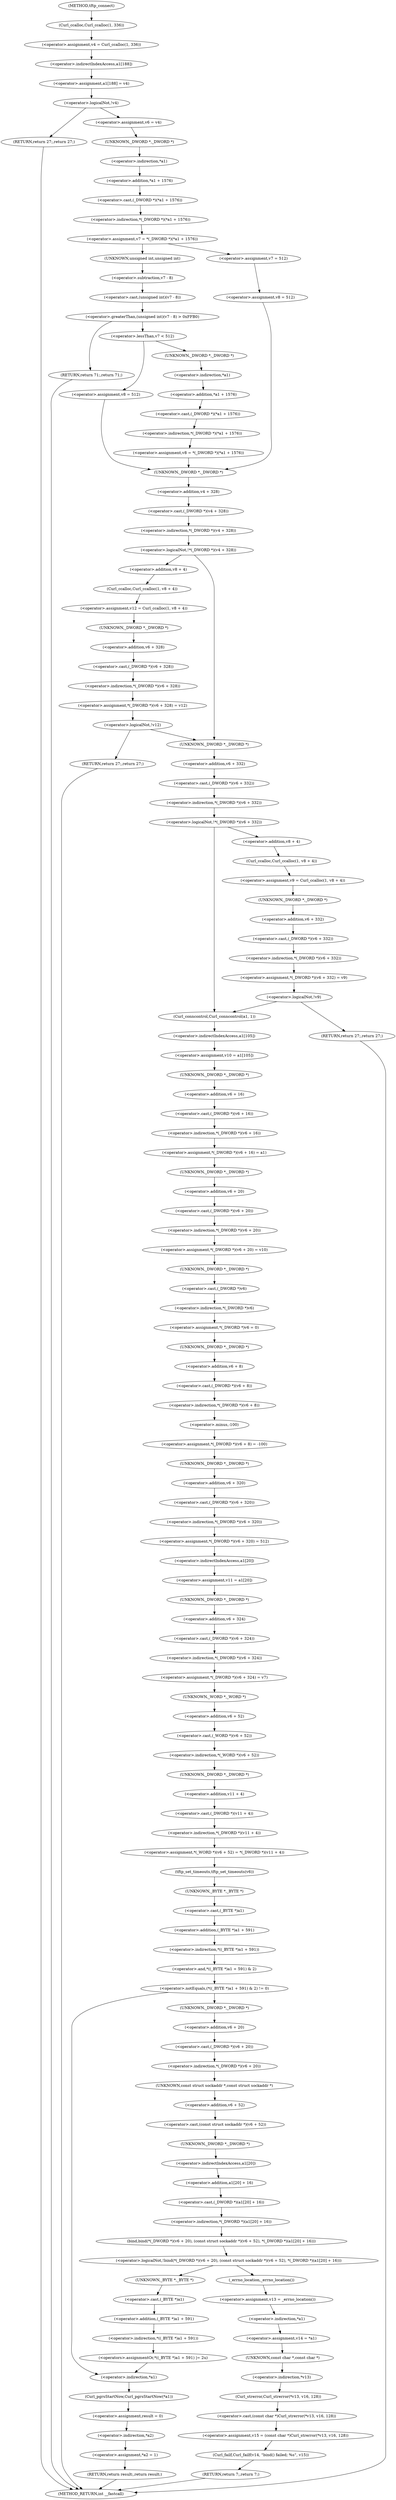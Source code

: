 digraph tftp_connect {  
"1000131" [label = "(<operator>.assignment,v4 = Curl_ccalloc(1, 336))" ]
"1000133" [label = "(Curl_ccalloc,Curl_ccalloc(1, 336))" ]
"1000136" [label = "(<operator>.assignment,a1[188] = v4)" ]
"1000137" [label = "(<operator>.indirectIndexAccess,a1[188])" ]
"1000142" [label = "(<operator>.logicalNot,!v4)" ]
"1000144" [label = "(RETURN,return 27;,return 27;)" ]
"1000146" [label = "(<operator>.assignment,v6 = v4)" ]
"1000149" [label = "(<operator>.assignment,v7 = *(_DWORD *)(*a1 + 1576))" ]
"1000151" [label = "(<operator>.indirection,*(_DWORD *)(*a1 + 1576))" ]
"1000152" [label = "(<operator>.cast,(_DWORD *)(*a1 + 1576))" ]
"1000153" [label = "(UNKNOWN,_DWORD *,_DWORD *)" ]
"1000154" [label = "(<operator>.addition,*a1 + 1576)" ]
"1000155" [label = "(<operator>.indirection,*a1)" ]
"1000162" [label = "(<operator>.greaterThan,(unsigned int)(v7 - 8) > 0xFFB0)" ]
"1000163" [label = "(<operator>.cast,(unsigned int)(v7 - 8))" ]
"1000164" [label = "(UNKNOWN,unsigned int,unsigned int)" ]
"1000165" [label = "(<operator>.subtraction,v7 - 8)" ]
"1000169" [label = "(RETURN,return 71;,return 71;)" ]
"1000172" [label = "(<operator>.lessThan,v7 < 512)" ]
"1000175" [label = "(<operator>.assignment,v8 = 512)" ]
"1000179" [label = "(<operator>.assignment,v8 = *(_DWORD *)(*a1 + 1576))" ]
"1000181" [label = "(<operator>.indirection,*(_DWORD *)(*a1 + 1576))" ]
"1000182" [label = "(<operator>.cast,(_DWORD *)(*a1 + 1576))" ]
"1000183" [label = "(UNKNOWN,_DWORD *,_DWORD *)" ]
"1000184" [label = "(<operator>.addition,*a1 + 1576)" ]
"1000185" [label = "(<operator>.indirection,*a1)" ]
"1000190" [label = "(<operator>.assignment,v7 = 512)" ]
"1000193" [label = "(<operator>.assignment,v8 = 512)" ]
"1000197" [label = "(<operator>.logicalNot,!*(_DWORD *)(v4 + 328))" ]
"1000198" [label = "(<operator>.indirection,*(_DWORD *)(v4 + 328))" ]
"1000199" [label = "(<operator>.cast,(_DWORD *)(v4 + 328))" ]
"1000200" [label = "(UNKNOWN,_DWORD *,_DWORD *)" ]
"1000201" [label = "(<operator>.addition,v4 + 328)" ]
"1000205" [label = "(<operator>.assignment,v12 = Curl_ccalloc(1, v8 + 4))" ]
"1000207" [label = "(Curl_ccalloc,Curl_ccalloc(1, v8 + 4))" ]
"1000209" [label = "(<operator>.addition,v8 + 4)" ]
"1000212" [label = "(<operator>.assignment,*(_DWORD *)(v6 + 328) = v12)" ]
"1000213" [label = "(<operator>.indirection,*(_DWORD *)(v6 + 328))" ]
"1000214" [label = "(<operator>.cast,(_DWORD *)(v6 + 328))" ]
"1000215" [label = "(UNKNOWN,_DWORD *,_DWORD *)" ]
"1000216" [label = "(<operator>.addition,v6 + 328)" ]
"1000221" [label = "(<operator>.logicalNot,!v12)" ]
"1000223" [label = "(RETURN,return 27;,return 27;)" ]
"1000226" [label = "(<operator>.logicalNot,!*(_DWORD *)(v6 + 332))" ]
"1000227" [label = "(<operator>.indirection,*(_DWORD *)(v6 + 332))" ]
"1000228" [label = "(<operator>.cast,(_DWORD *)(v6 + 332))" ]
"1000229" [label = "(UNKNOWN,_DWORD *,_DWORD *)" ]
"1000230" [label = "(<operator>.addition,v6 + 332)" ]
"1000234" [label = "(<operator>.assignment,v9 = Curl_ccalloc(1, v8 + 4))" ]
"1000236" [label = "(Curl_ccalloc,Curl_ccalloc(1, v8 + 4))" ]
"1000238" [label = "(<operator>.addition,v8 + 4)" ]
"1000241" [label = "(<operator>.assignment,*(_DWORD *)(v6 + 332) = v9)" ]
"1000242" [label = "(<operator>.indirection,*(_DWORD *)(v6 + 332))" ]
"1000243" [label = "(<operator>.cast,(_DWORD *)(v6 + 332))" ]
"1000244" [label = "(UNKNOWN,_DWORD *,_DWORD *)" ]
"1000245" [label = "(<operator>.addition,v6 + 332)" ]
"1000250" [label = "(<operator>.logicalNot,!v9)" ]
"1000252" [label = "(RETURN,return 27;,return 27;)" ]
"1000254" [label = "(Curl_conncontrol,Curl_conncontrol(a1, 1))" ]
"1000257" [label = "(<operator>.assignment,v10 = a1[105])" ]
"1000259" [label = "(<operator>.indirectIndexAccess,a1[105])" ]
"1000262" [label = "(<operator>.assignment,*(_DWORD *)(v6 + 16) = a1)" ]
"1000263" [label = "(<operator>.indirection,*(_DWORD *)(v6 + 16))" ]
"1000264" [label = "(<operator>.cast,(_DWORD *)(v6 + 16))" ]
"1000265" [label = "(UNKNOWN,_DWORD *,_DWORD *)" ]
"1000266" [label = "(<operator>.addition,v6 + 16)" ]
"1000270" [label = "(<operator>.assignment,*(_DWORD *)(v6 + 20) = v10)" ]
"1000271" [label = "(<operator>.indirection,*(_DWORD *)(v6 + 20))" ]
"1000272" [label = "(<operator>.cast,(_DWORD *)(v6 + 20))" ]
"1000273" [label = "(UNKNOWN,_DWORD *,_DWORD *)" ]
"1000274" [label = "(<operator>.addition,v6 + 20)" ]
"1000278" [label = "(<operator>.assignment,*(_DWORD *)v6 = 0)" ]
"1000279" [label = "(<operator>.indirection,*(_DWORD *)v6)" ]
"1000280" [label = "(<operator>.cast,(_DWORD *)v6)" ]
"1000281" [label = "(UNKNOWN,_DWORD *,_DWORD *)" ]
"1000284" [label = "(<operator>.assignment,*(_DWORD *)(v6 + 8) = -100)" ]
"1000285" [label = "(<operator>.indirection,*(_DWORD *)(v6 + 8))" ]
"1000286" [label = "(<operator>.cast,(_DWORD *)(v6 + 8))" ]
"1000287" [label = "(UNKNOWN,_DWORD *,_DWORD *)" ]
"1000288" [label = "(<operator>.addition,v6 + 8)" ]
"1000291" [label = "(<operator>.minus,-100)" ]
"1000293" [label = "(<operator>.assignment,*(_DWORD *)(v6 + 320) = 512)" ]
"1000294" [label = "(<operator>.indirection,*(_DWORD *)(v6 + 320))" ]
"1000295" [label = "(<operator>.cast,(_DWORD *)(v6 + 320))" ]
"1000296" [label = "(UNKNOWN,_DWORD *,_DWORD *)" ]
"1000297" [label = "(<operator>.addition,v6 + 320)" ]
"1000301" [label = "(<operator>.assignment,v11 = a1[20])" ]
"1000303" [label = "(<operator>.indirectIndexAccess,a1[20])" ]
"1000306" [label = "(<operator>.assignment,*(_DWORD *)(v6 + 324) = v7)" ]
"1000307" [label = "(<operator>.indirection,*(_DWORD *)(v6 + 324))" ]
"1000308" [label = "(<operator>.cast,(_DWORD *)(v6 + 324))" ]
"1000309" [label = "(UNKNOWN,_DWORD *,_DWORD *)" ]
"1000310" [label = "(<operator>.addition,v6 + 324)" ]
"1000314" [label = "(<operator>.assignment,*(_WORD *)(v6 + 52) = *(_DWORD *)(v11 + 4))" ]
"1000315" [label = "(<operator>.indirection,*(_WORD *)(v6 + 52))" ]
"1000316" [label = "(<operator>.cast,(_WORD *)(v6 + 52))" ]
"1000317" [label = "(UNKNOWN,_WORD *,_WORD *)" ]
"1000318" [label = "(<operator>.addition,v6 + 52)" ]
"1000321" [label = "(<operator>.indirection,*(_DWORD *)(v11 + 4))" ]
"1000322" [label = "(<operator>.cast,(_DWORD *)(v11 + 4))" ]
"1000323" [label = "(UNKNOWN,_DWORD *,_DWORD *)" ]
"1000324" [label = "(<operator>.addition,v11 + 4)" ]
"1000327" [label = "(tftp_set_timeouts,tftp_set_timeouts(v6))" ]
"1000330" [label = "(<operator>.notEquals,(*((_BYTE *)a1 + 591) & 2) != 0)" ]
"1000331" [label = "(<operator>.and,*((_BYTE *)a1 + 591) & 2)" ]
"1000332" [label = "(<operator>.indirection,*((_BYTE *)a1 + 591))" ]
"1000333" [label = "(<operator>.addition,(_BYTE *)a1 + 591)" ]
"1000334" [label = "(<operator>.cast,(_BYTE *)a1)" ]
"1000335" [label = "(UNKNOWN,_BYTE *,_BYTE *)" ]
"1000342" [label = "(<operator>.logicalNot,!bind(*(_DWORD *)(v6 + 20), (const struct sockaddr *)(v6 + 52), *(_DWORD *)(a1[20] + 16)))" ]
"1000343" [label = "(bind,bind(*(_DWORD *)(v6 + 20), (const struct sockaddr *)(v6 + 52), *(_DWORD *)(a1[20] + 16)))" ]
"1000344" [label = "(<operator>.indirection,*(_DWORD *)(v6 + 20))" ]
"1000345" [label = "(<operator>.cast,(_DWORD *)(v6 + 20))" ]
"1000346" [label = "(UNKNOWN,_DWORD *,_DWORD *)" ]
"1000347" [label = "(<operator>.addition,v6 + 20)" ]
"1000350" [label = "(<operator>.cast,(const struct sockaddr *)(v6 + 52))" ]
"1000351" [label = "(UNKNOWN,const struct sockaddr *,const struct sockaddr *)" ]
"1000352" [label = "(<operator>.addition,v6 + 52)" ]
"1000355" [label = "(<operator>.indirection,*(_DWORD *)(a1[20] + 16))" ]
"1000356" [label = "(<operator>.cast,(_DWORD *)(a1[20] + 16))" ]
"1000357" [label = "(UNKNOWN,_DWORD *,_DWORD *)" ]
"1000358" [label = "(<operator>.addition,a1[20] + 16)" ]
"1000359" [label = "(<operator>.indirectIndexAccess,a1[20])" ]
"1000364" [label = "(<operators>.assignmentOr,*((_BYTE *)a1 + 591) |= 2u)" ]
"1000365" [label = "(<operator>.indirection,*((_BYTE *)a1 + 591))" ]
"1000366" [label = "(<operator>.addition,(_BYTE *)a1 + 591)" ]
"1000367" [label = "(<operator>.cast,(_BYTE *)a1)" ]
"1000368" [label = "(UNKNOWN,_BYTE *,_BYTE *)" ]
"1000373" [label = "(Curl_pgrsStartNow,Curl_pgrsStartNow(*a1))" ]
"1000374" [label = "(<operator>.indirection,*a1)" ]
"1000376" [label = "(<operator>.assignment,result = 0)" ]
"1000379" [label = "(<operator>.assignment,*a2 = 1)" ]
"1000380" [label = "(<operator>.indirection,*a2)" ]
"1000383" [label = "(RETURN,return result;,return result;)" ]
"1000385" [label = "(<operator>.assignment,v13 = _errno_location())" ]
"1000387" [label = "(_errno_location,_errno_location())" ]
"1000388" [label = "(<operator>.assignment,v14 = *a1)" ]
"1000390" [label = "(<operator>.indirection,*a1)" ]
"1000392" [label = "(<operator>.assignment,v15 = (const char *)Curl_strerror(*v13, v16, 128))" ]
"1000394" [label = "(<operator>.cast,(const char *)Curl_strerror(*v13, v16, 128))" ]
"1000395" [label = "(UNKNOWN,const char *,const char *)" ]
"1000396" [label = "(Curl_strerror,Curl_strerror(*v13, v16, 128))" ]
"1000397" [label = "(<operator>.indirection,*v13)" ]
"1000401" [label = "(Curl_failf,Curl_failf(v14, \"bind() failed; %s\", v15))" ]
"1000405" [label = "(RETURN,return 7;,return 7;)" ]
"1000114" [label = "(METHOD,tftp_connect)" ]
"1000407" [label = "(METHOD_RETURN,int __fastcall)" ]
  "1000131" -> "1000137" 
  "1000133" -> "1000131" 
  "1000136" -> "1000142" 
  "1000137" -> "1000136" 
  "1000142" -> "1000144" 
  "1000142" -> "1000146" 
  "1000144" -> "1000407" 
  "1000146" -> "1000153" 
  "1000149" -> "1000164" 
  "1000149" -> "1000190" 
  "1000151" -> "1000149" 
  "1000152" -> "1000151" 
  "1000153" -> "1000155" 
  "1000154" -> "1000152" 
  "1000155" -> "1000154" 
  "1000162" -> "1000169" 
  "1000162" -> "1000172" 
  "1000163" -> "1000162" 
  "1000164" -> "1000165" 
  "1000165" -> "1000163" 
  "1000169" -> "1000407" 
  "1000172" -> "1000175" 
  "1000172" -> "1000183" 
  "1000175" -> "1000200" 
  "1000179" -> "1000200" 
  "1000181" -> "1000179" 
  "1000182" -> "1000181" 
  "1000183" -> "1000185" 
  "1000184" -> "1000182" 
  "1000185" -> "1000184" 
  "1000190" -> "1000193" 
  "1000193" -> "1000200" 
  "1000197" -> "1000229" 
  "1000197" -> "1000209" 
  "1000198" -> "1000197" 
  "1000199" -> "1000198" 
  "1000200" -> "1000201" 
  "1000201" -> "1000199" 
  "1000205" -> "1000215" 
  "1000207" -> "1000205" 
  "1000209" -> "1000207" 
  "1000212" -> "1000221" 
  "1000213" -> "1000212" 
  "1000214" -> "1000213" 
  "1000215" -> "1000216" 
  "1000216" -> "1000214" 
  "1000221" -> "1000229" 
  "1000221" -> "1000223" 
  "1000223" -> "1000407" 
  "1000226" -> "1000238" 
  "1000226" -> "1000254" 
  "1000227" -> "1000226" 
  "1000228" -> "1000227" 
  "1000229" -> "1000230" 
  "1000230" -> "1000228" 
  "1000234" -> "1000244" 
  "1000236" -> "1000234" 
  "1000238" -> "1000236" 
  "1000241" -> "1000250" 
  "1000242" -> "1000241" 
  "1000243" -> "1000242" 
  "1000244" -> "1000245" 
  "1000245" -> "1000243" 
  "1000250" -> "1000252" 
  "1000250" -> "1000254" 
  "1000252" -> "1000407" 
  "1000254" -> "1000259" 
  "1000257" -> "1000265" 
  "1000259" -> "1000257" 
  "1000262" -> "1000273" 
  "1000263" -> "1000262" 
  "1000264" -> "1000263" 
  "1000265" -> "1000266" 
  "1000266" -> "1000264" 
  "1000270" -> "1000281" 
  "1000271" -> "1000270" 
  "1000272" -> "1000271" 
  "1000273" -> "1000274" 
  "1000274" -> "1000272" 
  "1000278" -> "1000287" 
  "1000279" -> "1000278" 
  "1000280" -> "1000279" 
  "1000281" -> "1000280" 
  "1000284" -> "1000296" 
  "1000285" -> "1000291" 
  "1000286" -> "1000285" 
  "1000287" -> "1000288" 
  "1000288" -> "1000286" 
  "1000291" -> "1000284" 
  "1000293" -> "1000303" 
  "1000294" -> "1000293" 
  "1000295" -> "1000294" 
  "1000296" -> "1000297" 
  "1000297" -> "1000295" 
  "1000301" -> "1000309" 
  "1000303" -> "1000301" 
  "1000306" -> "1000317" 
  "1000307" -> "1000306" 
  "1000308" -> "1000307" 
  "1000309" -> "1000310" 
  "1000310" -> "1000308" 
  "1000314" -> "1000327" 
  "1000315" -> "1000323" 
  "1000316" -> "1000315" 
  "1000317" -> "1000318" 
  "1000318" -> "1000316" 
  "1000321" -> "1000314" 
  "1000322" -> "1000321" 
  "1000323" -> "1000324" 
  "1000324" -> "1000322" 
  "1000327" -> "1000335" 
  "1000330" -> "1000346" 
  "1000330" -> "1000374" 
  "1000331" -> "1000330" 
  "1000332" -> "1000331" 
  "1000333" -> "1000332" 
  "1000334" -> "1000333" 
  "1000335" -> "1000334" 
  "1000342" -> "1000368" 
  "1000342" -> "1000387" 
  "1000343" -> "1000342" 
  "1000344" -> "1000351" 
  "1000345" -> "1000344" 
  "1000346" -> "1000347" 
  "1000347" -> "1000345" 
  "1000350" -> "1000357" 
  "1000351" -> "1000352" 
  "1000352" -> "1000350" 
  "1000355" -> "1000343" 
  "1000356" -> "1000355" 
  "1000357" -> "1000359" 
  "1000358" -> "1000356" 
  "1000359" -> "1000358" 
  "1000364" -> "1000374" 
  "1000365" -> "1000364" 
  "1000366" -> "1000365" 
  "1000367" -> "1000366" 
  "1000368" -> "1000367" 
  "1000373" -> "1000376" 
  "1000374" -> "1000373" 
  "1000376" -> "1000380" 
  "1000379" -> "1000383" 
  "1000380" -> "1000379" 
  "1000383" -> "1000407" 
  "1000385" -> "1000390" 
  "1000387" -> "1000385" 
  "1000388" -> "1000395" 
  "1000390" -> "1000388" 
  "1000392" -> "1000401" 
  "1000394" -> "1000392" 
  "1000395" -> "1000397" 
  "1000396" -> "1000394" 
  "1000397" -> "1000396" 
  "1000401" -> "1000405" 
  "1000405" -> "1000407" 
  "1000114" -> "1000133" 
}
